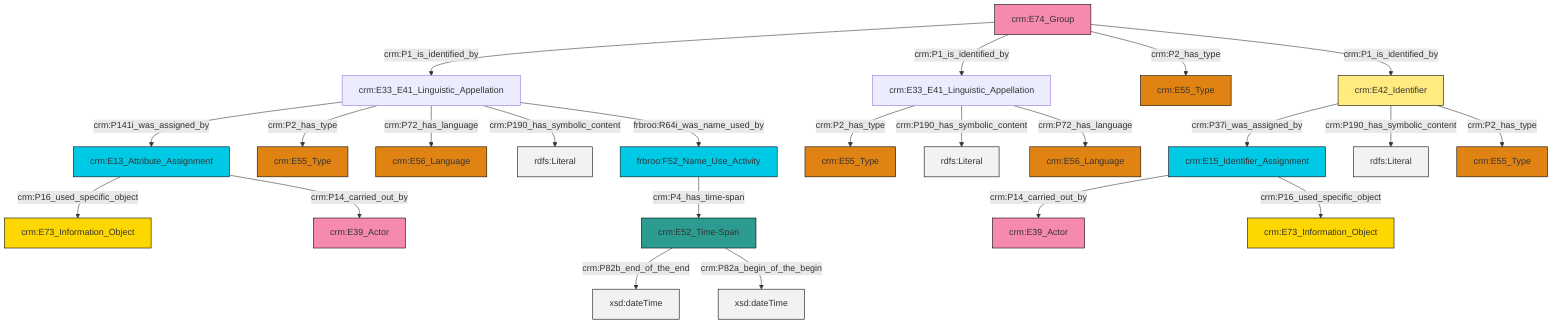 graph TD
classDef Literal fill:#f2f2f2,stroke:#000000;
classDef CRM_Entity fill:#FFFFFF,stroke:#000000;
classDef Temporal_Entity fill:#00C9E6, stroke:#000000;
classDef Type fill:#E18312, stroke:#000000;
classDef Time-Span fill:#2C9C91, stroke:#000000;
classDef Appellation fill:#FFEB7F, stroke:#000000;
classDef Place fill:#008836, stroke:#000000;
classDef Persistent_Item fill:#B266B2, stroke:#000000;
classDef Conceptual_Object fill:#FFD700, stroke:#000000;
classDef Physical_Thing fill:#D2B48C, stroke:#000000;
classDef Actor fill:#f58aad, stroke:#000000;
classDef PC_Classes fill:#4ce600, stroke:#000000;
classDef Multi fill:#cccccc,stroke:#000000;

0["crm:E15_Identifier_Assignment"]:::Temporal_Entity -->|crm:P14_carried_out_by| 1["crm:E39_Actor"]:::Actor
4["crm:E42_Identifier"]:::Appellation -->|crm:P37i_was_assigned_by| 0["crm:E15_Identifier_Assignment"]:::Temporal_Entity
5["crm:E33_E41_Linguistic_Appellation"]:::Default -->|crm:P2_has_type| 6["crm:E55_Type"]:::Type
7["crm:E74_Group"]:::Actor -->|crm:P1_is_identified_by| 8["crm:E33_E41_Linguistic_Appellation"]:::Default
9["crm:E13_Attribute_Assignment"]:::Temporal_Entity -->|crm:P16_used_specific_object| 10["crm:E73_Information_Object"]:::Conceptual_Object
7["crm:E74_Group"]:::Actor -->|crm:P1_is_identified_by| 5["crm:E33_E41_Linguistic_Appellation"]:::Default
4["crm:E42_Identifier"]:::Appellation -->|crm:P190_has_symbolic_content| 12[rdfs:Literal]:::Literal
8["crm:E33_E41_Linguistic_Appellation"]:::Default -->|crm:P141i_was_assigned_by| 9["crm:E13_Attribute_Assignment"]:::Temporal_Entity
8["crm:E33_E41_Linguistic_Appellation"]:::Default -->|crm:P2_has_type| 16["crm:E55_Type"]:::Type
9["crm:E13_Attribute_Assignment"]:::Temporal_Entity -->|crm:P14_carried_out_by| 2["crm:E39_Actor"]:::Actor
14["crm:E52_Time-Span"]:::Time-Span -->|crm:P82b_end_of_the_end| 20[xsd:dateTime]:::Literal
7["crm:E74_Group"]:::Actor -->|crm:P2_has_type| 21["crm:E55_Type"]:::Type
8["crm:E33_E41_Linguistic_Appellation"]:::Default -->|crm:P72_has_language| 24["crm:E56_Language"]:::Type
5["crm:E33_E41_Linguistic_Appellation"]:::Default -->|crm:P190_has_symbolic_content| 26[rdfs:Literal]:::Literal
4["crm:E42_Identifier"]:::Appellation -->|crm:P2_has_type| 27["crm:E55_Type"]:::Type
7["crm:E74_Group"]:::Actor -->|crm:P1_is_identified_by| 4["crm:E42_Identifier"]:::Appellation
5["crm:E33_E41_Linguistic_Appellation"]:::Default -->|crm:P72_has_language| 28["crm:E56_Language"]:::Type
14["crm:E52_Time-Span"]:::Time-Span -->|crm:P82a_begin_of_the_begin| 29[xsd:dateTime]:::Literal
0["crm:E15_Identifier_Assignment"]:::Temporal_Entity -->|crm:P16_used_specific_object| 30["crm:E73_Information_Object"]:::Conceptual_Object
8["crm:E33_E41_Linguistic_Appellation"]:::Default -->|crm:P190_has_symbolic_content| 31[rdfs:Literal]:::Literal
8["crm:E33_E41_Linguistic_Appellation"]:::Default -->|frbroo:R64i_was_name_used_by| 18["frbroo:F52_Name_Use_Activity"]:::Temporal_Entity
18["frbroo:F52_Name_Use_Activity"]:::Temporal_Entity -->|crm:P4_has_time-span| 14["crm:E52_Time-Span"]:::Time-Span